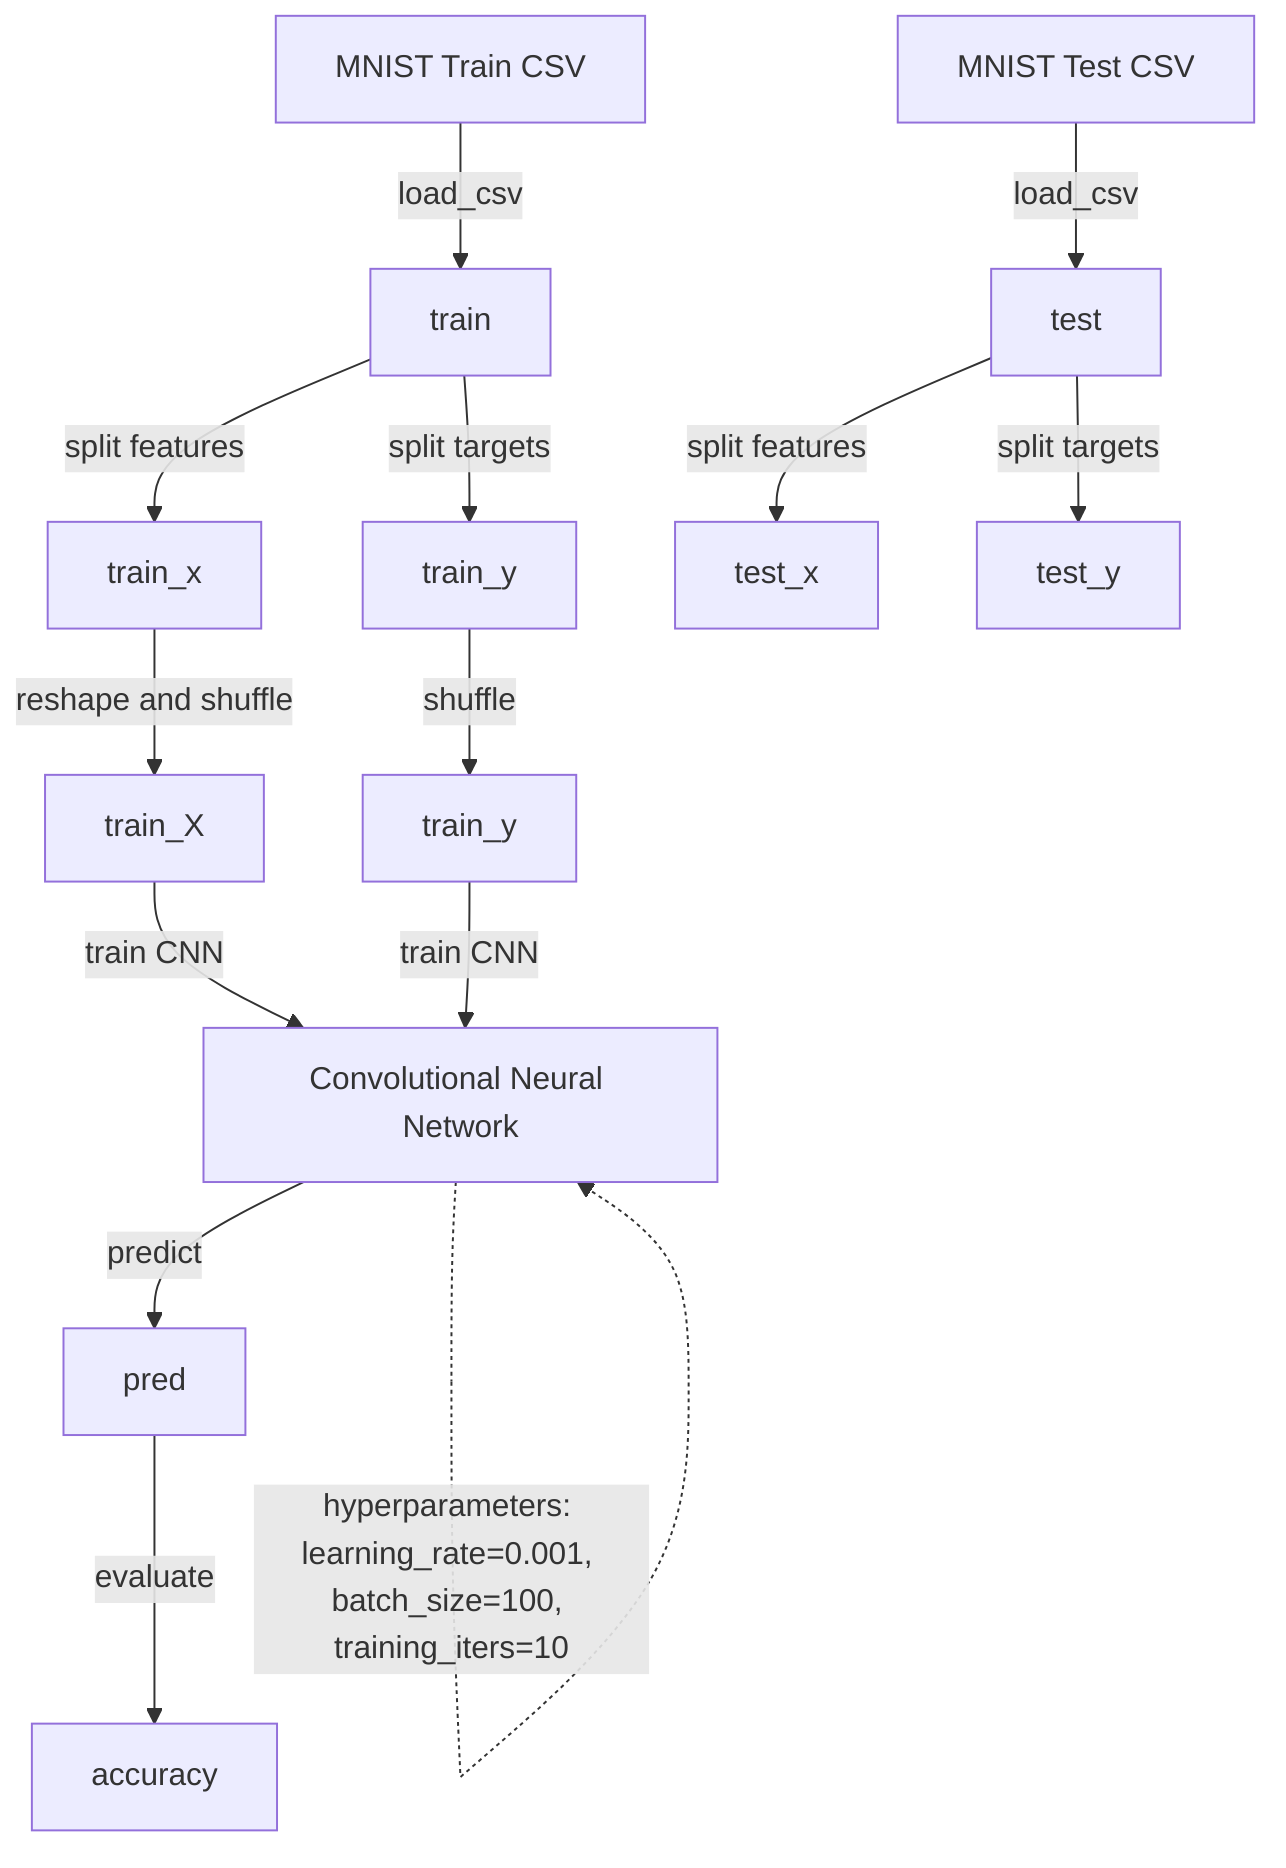 flowchart TD
  %% Nodes for data sources
  A["MNIST Train CSV"] -->|"load_csv"| B["train"]
  C["MNIST Test CSV"] -->|"load_csv"| D["test"]

  %% Nodes for processing training data
  B -->|"split features"| E["train_x"]
  B -->|"split targets"| F["train_y"]

  %% Nodes for processing test data
  D -->|"split features"| G["test_x"]
  D -->|"split targets"| H["test_y"]

  %% Nodes for CNN model
  E -->|"reshape and shuffle"| I["train_X"]
  F -->|"shuffle"| J["train_y"]

  I -->|"train CNN"| K["Convolutional Neural Network"]
  J -->|"train CNN"| K

  K -->|"predict"| L["pred"]
  L -->|"evaluate"| M["accuracy"]

  %% Model specifics
  K -.->|"structure: conv1(32, 3x3), conv2(64, 3x3), conv3(128, 3x3), dense(100), output(10)"| K
  K -.->|"hyperparameters: learning_rate=0.001, batch_size=100, training_iters=10"| K
